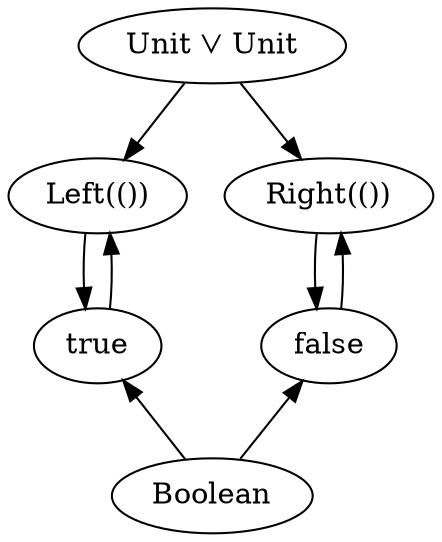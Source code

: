 digraph {
    UnitOrUnit[label="Unit ⋁ Unit"]
    Left[label="Left(())" class="value"]
    Right[label="Right(())" class="value"]

    UnitOrUnit -> Left
    UnitOrUnit -> Right

    true[class="value"]
    false[class="value"]

    Left -> true
    true -> Left
    Right -> false
    false -> Right

    true -> Boolean[dir=back]
    false -> Boolean[dir=back]
}
